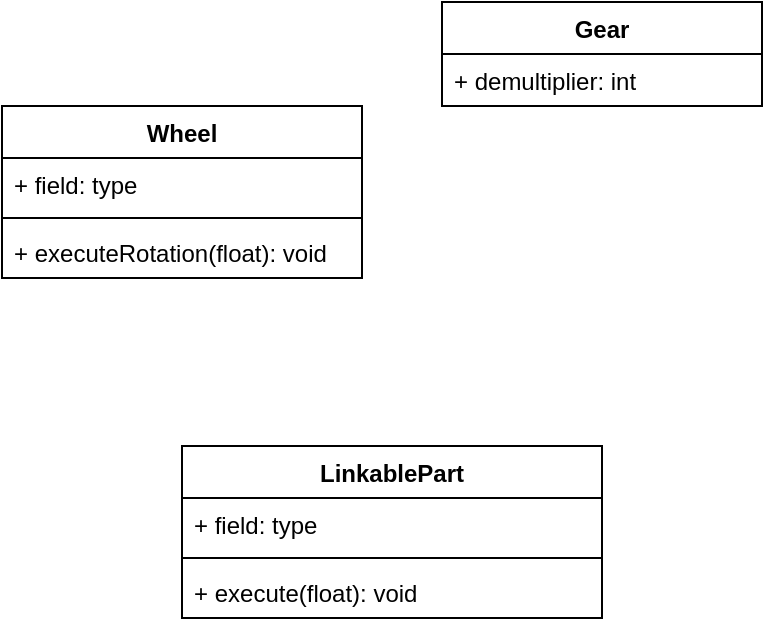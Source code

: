 <mxfile version="22.1.1" type="github">
  <diagram id="C5RBs43oDa-KdzZeNtuy" name="Page-1">
    <mxGraphModel dx="431" dy="573" grid="1" gridSize="10" guides="1" tooltips="1" connect="1" arrows="1" fold="1" page="1" pageScale="1" pageWidth="827" pageHeight="1169" math="0" shadow="0">
      <root>
        <mxCell id="WIyWlLk6GJQsqaUBKTNV-0" />
        <mxCell id="WIyWlLk6GJQsqaUBKTNV-1" parent="WIyWlLk6GJQsqaUBKTNV-0" />
        <mxCell id="9v1Xm_j51jZqqNExTRei-8" value="LinkablePart" style="swimlane;fontStyle=1;align=center;verticalAlign=top;childLayout=stackLayout;horizontal=1;startSize=26;horizontalStack=0;resizeParent=1;resizeParentMax=0;resizeLast=0;collapsible=1;marginBottom=0;whiteSpace=wrap;html=1;" vertex="1" parent="WIyWlLk6GJQsqaUBKTNV-1">
          <mxGeometry x="100" y="230" width="210" height="86" as="geometry" />
        </mxCell>
        <mxCell id="9v1Xm_j51jZqqNExTRei-9" value="+ field: type" style="text;strokeColor=none;fillColor=none;align=left;verticalAlign=top;spacingLeft=4;spacingRight=4;overflow=hidden;rotatable=0;points=[[0,0.5],[1,0.5]];portConstraint=eastwest;whiteSpace=wrap;html=1;" vertex="1" parent="9v1Xm_j51jZqqNExTRei-8">
          <mxGeometry y="26" width="210" height="26" as="geometry" />
        </mxCell>
        <mxCell id="9v1Xm_j51jZqqNExTRei-10" value="" style="line;strokeWidth=1;fillColor=none;align=left;verticalAlign=middle;spacingTop=-1;spacingLeft=3;spacingRight=3;rotatable=0;labelPosition=right;points=[];portConstraint=eastwest;strokeColor=inherit;" vertex="1" parent="9v1Xm_j51jZqqNExTRei-8">
          <mxGeometry y="52" width="210" height="8" as="geometry" />
        </mxCell>
        <mxCell id="9v1Xm_j51jZqqNExTRei-11" value="+ execute(float): void" style="text;strokeColor=none;fillColor=none;align=left;verticalAlign=top;spacingLeft=4;spacingRight=4;overflow=hidden;rotatable=0;points=[[0,0.5],[1,0.5]];portConstraint=eastwest;whiteSpace=wrap;html=1;" vertex="1" parent="9v1Xm_j51jZqqNExTRei-8">
          <mxGeometry y="60" width="210" height="26" as="geometry" />
        </mxCell>
        <mxCell id="9v1Xm_j51jZqqNExTRei-13" value="Gear" style="swimlane;fontStyle=1;align=center;verticalAlign=top;childLayout=stackLayout;horizontal=1;startSize=26;horizontalStack=0;resizeParent=1;resizeParentMax=0;resizeLast=0;collapsible=1;marginBottom=0;whiteSpace=wrap;html=1;" vertex="1" parent="WIyWlLk6GJQsqaUBKTNV-1">
          <mxGeometry x="230" y="8" width="160" height="52" as="geometry" />
        </mxCell>
        <mxCell id="9v1Xm_j51jZqqNExTRei-14" value="+ demultiplier: int" style="text;strokeColor=none;fillColor=none;align=left;verticalAlign=top;spacingLeft=4;spacingRight=4;overflow=hidden;rotatable=0;points=[[0,0.5],[1,0.5]];portConstraint=eastwest;whiteSpace=wrap;html=1;" vertex="1" parent="9v1Xm_j51jZqqNExTRei-13">
          <mxGeometry y="26" width="160" height="26" as="geometry" />
        </mxCell>
        <mxCell id="9v1Xm_j51jZqqNExTRei-17" value="Wheel" style="swimlane;fontStyle=1;align=center;verticalAlign=top;childLayout=stackLayout;horizontal=1;startSize=26;horizontalStack=0;resizeParent=1;resizeParentMax=0;resizeLast=0;collapsible=1;marginBottom=0;whiteSpace=wrap;html=1;" vertex="1" parent="WIyWlLk6GJQsqaUBKTNV-1">
          <mxGeometry x="10" y="60" width="180" height="86" as="geometry" />
        </mxCell>
        <mxCell id="9v1Xm_j51jZqqNExTRei-18" value="+ field: type" style="text;strokeColor=none;fillColor=none;align=left;verticalAlign=top;spacingLeft=4;spacingRight=4;overflow=hidden;rotatable=0;points=[[0,0.5],[1,0.5]];portConstraint=eastwest;whiteSpace=wrap;html=1;" vertex="1" parent="9v1Xm_j51jZqqNExTRei-17">
          <mxGeometry y="26" width="180" height="26" as="geometry" />
        </mxCell>
        <mxCell id="9v1Xm_j51jZqqNExTRei-19" value="" style="line;strokeWidth=1;fillColor=none;align=left;verticalAlign=middle;spacingTop=-1;spacingLeft=3;spacingRight=3;rotatable=0;labelPosition=right;points=[];portConstraint=eastwest;strokeColor=inherit;" vertex="1" parent="9v1Xm_j51jZqqNExTRei-17">
          <mxGeometry y="52" width="180" height="8" as="geometry" />
        </mxCell>
        <mxCell id="9v1Xm_j51jZqqNExTRei-20" value="+ executeRotation(float): void" style="text;strokeColor=none;fillColor=none;align=left;verticalAlign=top;spacingLeft=4;spacingRight=4;overflow=hidden;rotatable=0;points=[[0,0.5],[1,0.5]];portConstraint=eastwest;whiteSpace=wrap;html=1;" vertex="1" parent="9v1Xm_j51jZqqNExTRei-17">
          <mxGeometry y="60" width="180" height="26" as="geometry" />
        </mxCell>
      </root>
    </mxGraphModel>
  </diagram>
</mxfile>
